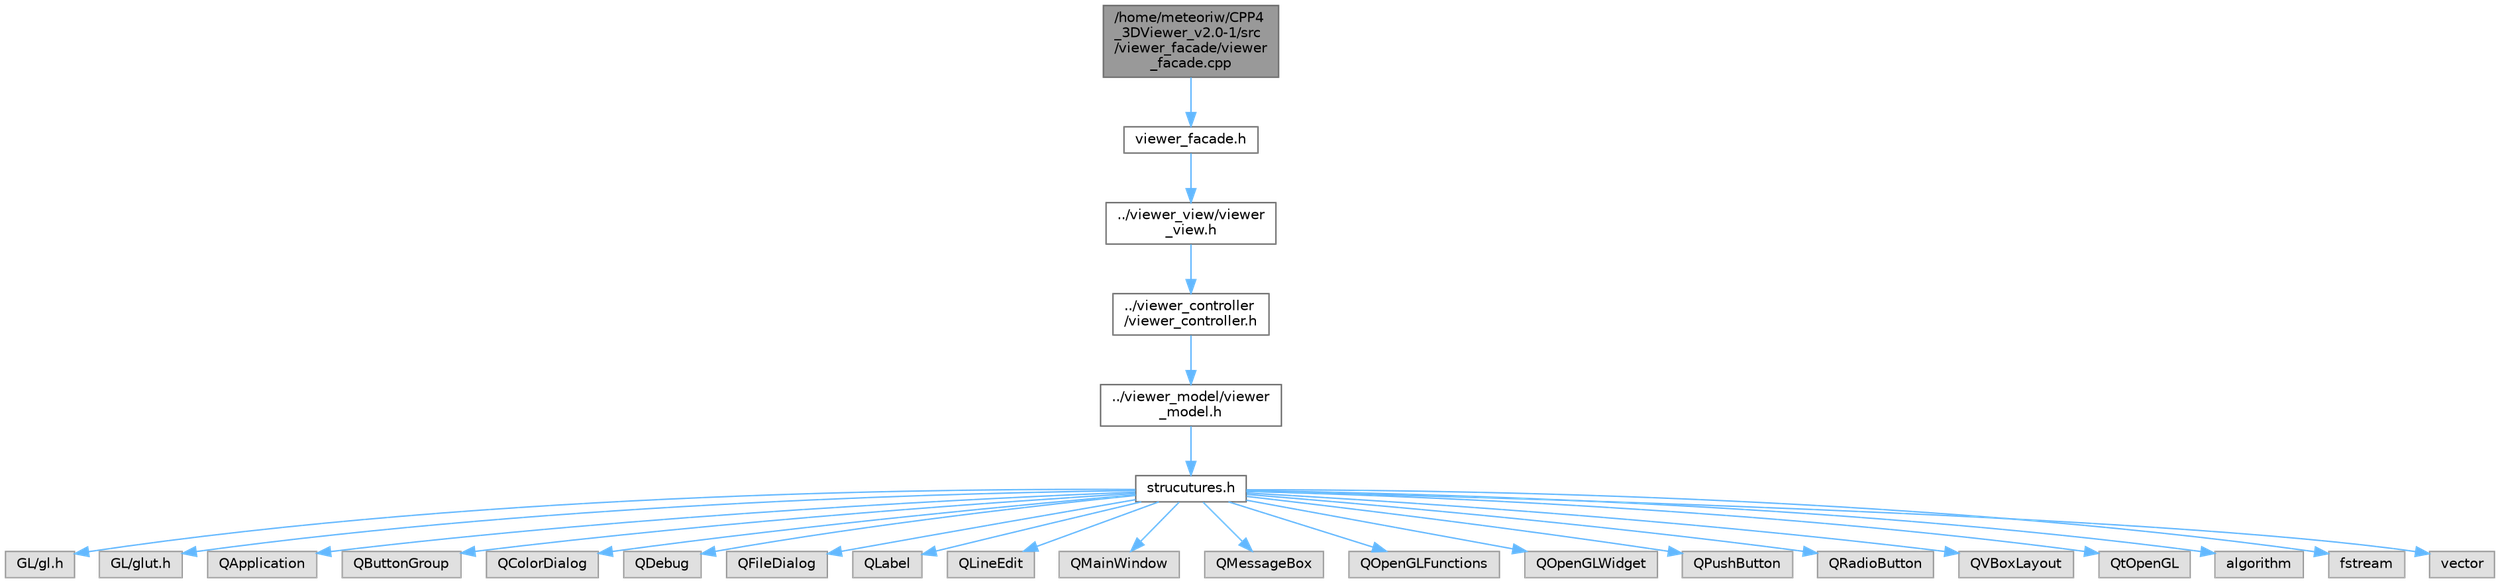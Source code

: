 digraph "/home/meteoriw/CPP4_3DViewer_v2.0-1/src/viewer_facade/viewer_facade.cpp"
{
 // LATEX_PDF_SIZE
  bgcolor="transparent";
  edge [fontname=Helvetica,fontsize=10,labelfontname=Helvetica,labelfontsize=10];
  node [fontname=Helvetica,fontsize=10,shape=box,height=0.2,width=0.4];
  Node1 [id="Node000001",label="/home/meteoriw/CPP4\l_3DViewer_v2.0-1/src\l/viewer_facade/viewer\l_facade.cpp",height=0.2,width=0.4,color="gray40", fillcolor="grey60", style="filled", fontcolor="black",tooltip=" "];
  Node1 -> Node2 [id="edge1_Node000001_Node000002",color="steelblue1",style="solid",tooltip=" "];
  Node2 [id="Node000002",label="viewer_facade.h",height=0.2,width=0.4,color="grey40", fillcolor="white", style="filled",URL="$viewer__facade_8h.html",tooltip=" "];
  Node2 -> Node3 [id="edge2_Node000002_Node000003",color="steelblue1",style="solid",tooltip=" "];
  Node3 [id="Node000003",label="../viewer_view/viewer\l_view.h",height=0.2,width=0.4,color="grey40", fillcolor="white", style="filled",URL="$viewer__view_8h.html",tooltip=" "];
  Node3 -> Node4 [id="edge3_Node000003_Node000004",color="steelblue1",style="solid",tooltip=" "];
  Node4 [id="Node000004",label="../viewer_controller\l/viewer_controller.h",height=0.2,width=0.4,color="grey40", fillcolor="white", style="filled",URL="$viewer__controller_8h.html",tooltip=" "];
  Node4 -> Node5 [id="edge4_Node000004_Node000005",color="steelblue1",style="solid",tooltip=" "];
  Node5 [id="Node000005",label="../viewer_model/viewer\l_model.h",height=0.2,width=0.4,color="grey40", fillcolor="white", style="filled",URL="$viewer__model_8h.html",tooltip=" "];
  Node5 -> Node6 [id="edge5_Node000005_Node000006",color="steelblue1",style="solid",tooltip=" "];
  Node6 [id="Node000006",label="strucutures.h",height=0.2,width=0.4,color="grey40", fillcolor="white", style="filled",URL="$strucutures_8h.html",tooltip=" "];
  Node6 -> Node7 [id="edge6_Node000006_Node000007",color="steelblue1",style="solid",tooltip=" "];
  Node7 [id="Node000007",label="GL/gl.h",height=0.2,width=0.4,color="grey60", fillcolor="#E0E0E0", style="filled",tooltip=" "];
  Node6 -> Node8 [id="edge7_Node000006_Node000008",color="steelblue1",style="solid",tooltip=" "];
  Node8 [id="Node000008",label="GL/glut.h",height=0.2,width=0.4,color="grey60", fillcolor="#E0E0E0", style="filled",tooltip=" "];
  Node6 -> Node9 [id="edge8_Node000006_Node000009",color="steelblue1",style="solid",tooltip=" "];
  Node9 [id="Node000009",label="QApplication",height=0.2,width=0.4,color="grey60", fillcolor="#E0E0E0", style="filled",tooltip=" "];
  Node6 -> Node10 [id="edge9_Node000006_Node000010",color="steelblue1",style="solid",tooltip=" "];
  Node10 [id="Node000010",label="QButtonGroup",height=0.2,width=0.4,color="grey60", fillcolor="#E0E0E0", style="filled",tooltip=" "];
  Node6 -> Node11 [id="edge10_Node000006_Node000011",color="steelblue1",style="solid",tooltip=" "];
  Node11 [id="Node000011",label="QColorDialog",height=0.2,width=0.4,color="grey60", fillcolor="#E0E0E0", style="filled",tooltip=" "];
  Node6 -> Node12 [id="edge11_Node000006_Node000012",color="steelblue1",style="solid",tooltip=" "];
  Node12 [id="Node000012",label="QDebug",height=0.2,width=0.4,color="grey60", fillcolor="#E0E0E0", style="filled",tooltip=" "];
  Node6 -> Node13 [id="edge12_Node000006_Node000013",color="steelblue1",style="solid",tooltip=" "];
  Node13 [id="Node000013",label="QFileDialog",height=0.2,width=0.4,color="grey60", fillcolor="#E0E0E0", style="filled",tooltip=" "];
  Node6 -> Node14 [id="edge13_Node000006_Node000014",color="steelblue1",style="solid",tooltip=" "];
  Node14 [id="Node000014",label="QLabel",height=0.2,width=0.4,color="grey60", fillcolor="#E0E0E0", style="filled",tooltip=" "];
  Node6 -> Node15 [id="edge14_Node000006_Node000015",color="steelblue1",style="solid",tooltip=" "];
  Node15 [id="Node000015",label="QLineEdit",height=0.2,width=0.4,color="grey60", fillcolor="#E0E0E0", style="filled",tooltip=" "];
  Node6 -> Node16 [id="edge15_Node000006_Node000016",color="steelblue1",style="solid",tooltip=" "];
  Node16 [id="Node000016",label="QMainWindow",height=0.2,width=0.4,color="grey60", fillcolor="#E0E0E0", style="filled",tooltip=" "];
  Node6 -> Node17 [id="edge16_Node000006_Node000017",color="steelblue1",style="solid",tooltip=" "];
  Node17 [id="Node000017",label="QMessageBox",height=0.2,width=0.4,color="grey60", fillcolor="#E0E0E0", style="filled",tooltip=" "];
  Node6 -> Node18 [id="edge17_Node000006_Node000018",color="steelblue1",style="solid",tooltip=" "];
  Node18 [id="Node000018",label="QOpenGLFunctions",height=0.2,width=0.4,color="grey60", fillcolor="#E0E0E0", style="filled",tooltip=" "];
  Node6 -> Node19 [id="edge18_Node000006_Node000019",color="steelblue1",style="solid",tooltip=" "];
  Node19 [id="Node000019",label="QOpenGLWidget",height=0.2,width=0.4,color="grey60", fillcolor="#E0E0E0", style="filled",tooltip=" "];
  Node6 -> Node20 [id="edge19_Node000006_Node000020",color="steelblue1",style="solid",tooltip=" "];
  Node20 [id="Node000020",label="QPushButton",height=0.2,width=0.4,color="grey60", fillcolor="#E0E0E0", style="filled",tooltip=" "];
  Node6 -> Node21 [id="edge20_Node000006_Node000021",color="steelblue1",style="solid",tooltip=" "];
  Node21 [id="Node000021",label="QRadioButton",height=0.2,width=0.4,color="grey60", fillcolor="#E0E0E0", style="filled",tooltip=" "];
  Node6 -> Node22 [id="edge21_Node000006_Node000022",color="steelblue1",style="solid",tooltip=" "];
  Node22 [id="Node000022",label="QVBoxLayout",height=0.2,width=0.4,color="grey60", fillcolor="#E0E0E0", style="filled",tooltip=" "];
  Node6 -> Node23 [id="edge22_Node000006_Node000023",color="steelblue1",style="solid",tooltip=" "];
  Node23 [id="Node000023",label="QtOpenGL",height=0.2,width=0.4,color="grey60", fillcolor="#E0E0E0", style="filled",tooltip=" "];
  Node6 -> Node24 [id="edge23_Node000006_Node000024",color="steelblue1",style="solid",tooltip=" "];
  Node24 [id="Node000024",label="algorithm",height=0.2,width=0.4,color="grey60", fillcolor="#E0E0E0", style="filled",tooltip=" "];
  Node6 -> Node25 [id="edge24_Node000006_Node000025",color="steelblue1",style="solid",tooltip=" "];
  Node25 [id="Node000025",label="fstream",height=0.2,width=0.4,color="grey60", fillcolor="#E0E0E0", style="filled",tooltip=" "];
  Node6 -> Node26 [id="edge25_Node000006_Node000026",color="steelblue1",style="solid",tooltip=" "];
  Node26 [id="Node000026",label="vector",height=0.2,width=0.4,color="grey60", fillcolor="#E0E0E0", style="filled",tooltip=" "];
}
